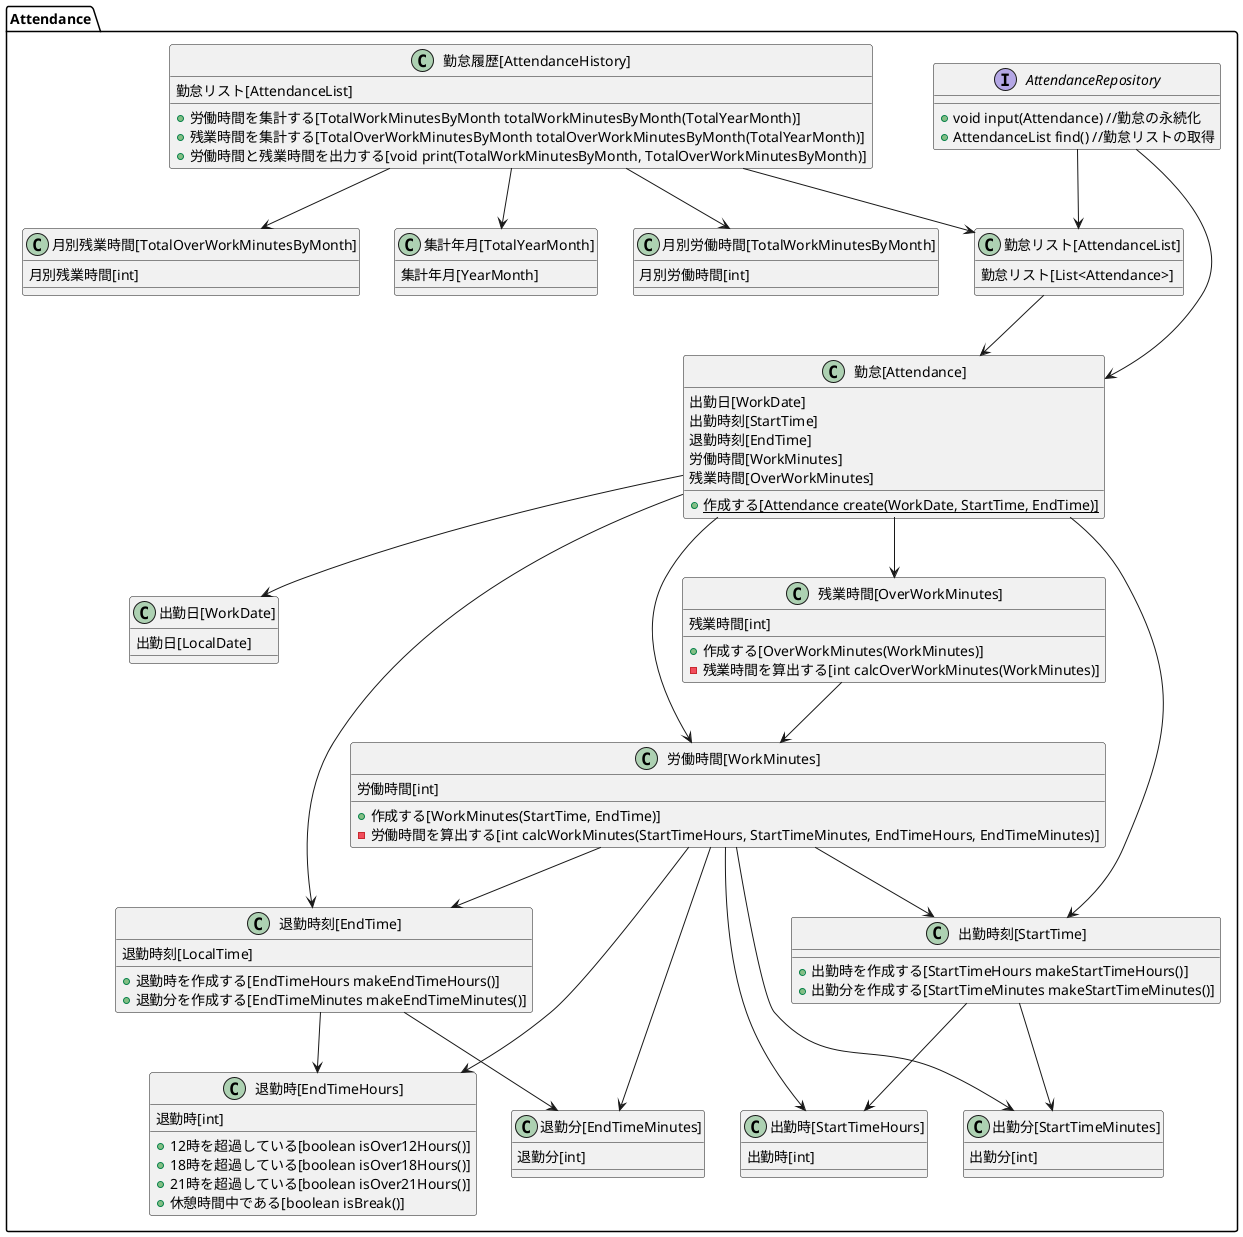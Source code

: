 @startuml

package Attendance {

interface AttendanceRepository {
    +void input(Attendance) //勤怠の永続化
    +AttendanceList find() //勤怠リストの取得
}

class "勤怠[Attendance]" as Attendance {
    出勤日[WorkDate]
    出勤時刻[StartTime]
    退勤時刻[EndTime]
    労働時間[WorkMinutes]
    残業時間[OverWorkMinutes]
    + {static} 作成する[Attendance create(WorkDate, StartTime, EndTime)]
}

class "勤怠履歴[AttendanceHistory]" as AttendanceHistory {
    勤怠リスト[AttendanceList]
    + 労働時間を集計する[TotalWorkMinutesByMonth totalWorkMinutesByMonth(TotalYearMonth)]
    + 残業時間を集計する[TotalOverWorkMinutesByMonth totalOverWorkMinutesByMonth(TotalYearMonth)]
    + 労働時間と残業時間を出力する[void print(TotalWorkMinutesByMonth, TotalOverWorkMinutesByMonth)]
}

class "月別労働時間[TotalWorkMinutesByMonth]" as TotalWorkMinutesByMonth {
    月別労働時間[int]
}

class "月別残業時間[TotalOverWorkMinutesByMonth]" as TotalOverWorkMinutesByMonth {
    月別残業時間[int]
}

class "集計年月[TotalYearMonth]" as TotalYearMonth {
    集計年月[YearMonth]
}

class "勤怠リスト[AttendanceList]" as AttendanceList {
    勤怠リスト[List<Attendance>]
}

class "出勤日[WorkDate]" as WorkDate {
    出勤日[LocalDate]
}

class "出勤時刻[StartTime]" as StartTime {
    + 出勤時を作成する[StartTimeHours makeStartTimeHours()]
    + 出勤分を作成する[StartTimeMinutes makeStartTimeMinutes()]
}

class "出勤時[StartTimeHours]" as StartTimeHours {
    出勤時[int]
}

class "出勤分[StartTimeMinutes]" as StartTimeMinutes {
    出勤分[int]
}

class "退勤時刻[EndTime]" as EndTime {
    退勤時刻[LocalTime]
    + 退勤時を作成する[EndTimeHours makeEndTimeHours()]
    + 退勤分を作成する[EndTimeMinutes makeEndTimeMinutes()]
}

class "退勤時[EndTimeHours]" as EndTimeHours {
    退勤時[int]
    + 12時を超過している[boolean isOver12Hours()]
    + 18時を超過している[boolean isOver18Hours()]
    + 21時を超過している[boolean isOver21Hours()]
    + 休憩時間中である[boolean isBreak()]
}

class "退勤分[EndTimeMinutes]" as EndTimeMinutes {
    退勤分[int]
}

class "労働時間[WorkMinutes]" as WorkMinutes {
    労働時間[int]
    + 作成する[WorkMinutes(StartTime, EndTime)]
    - 労働時間を算出する[int calcWorkMinutes(StartTimeHours, StartTimeMinutes, EndTimeHours, EndTimeMinutes)]
}

class "残業時間[OverWorkMinutes]" as OverWorkMinutes {
    残業時間[int]
    + 作成する[OverWorkMinutes(WorkMinutes)]
    - 残業時間を算出する[int calcOverWorkMinutes(WorkMinutes)]
}

AttendanceRepository -down-> Attendance
AttendanceRepository -down-> AttendanceList
AttendanceHistory -down-> AttendanceList
AttendanceList -down-> Attendance

AttendanceHistory -down-> TotalWorkMinutesByMonth
AttendanceHistory -down-> TotalOverWorkMinutesByMonth
AttendanceHistory -down-> TotalYearMonth

Attendance -down-> WorkDate
Attendance -down-> StartTime
Attendance -down-> EndTime
Attendance -down-> WorkMinutes
Attendance -down-> OverWorkMinutes

OverWorkMinutes -down-> WorkMinutes

WorkMinutes -down-> StartTime
WorkMinutes -down-> EndTime
WorkMinutes -down-> StartTimeHours
WorkMinutes -down-> StartTimeMinutes
WorkMinutes -down-> EndTimeHours
WorkMinutes -down-> EndTimeMinutes

StartTime -down-> StartTimeHours
StartTime -down-> StartTimeMinutes

EndTime -down-> EndTimeHours
EndTime -down-> EndTimeMinutes

}

@enduml
